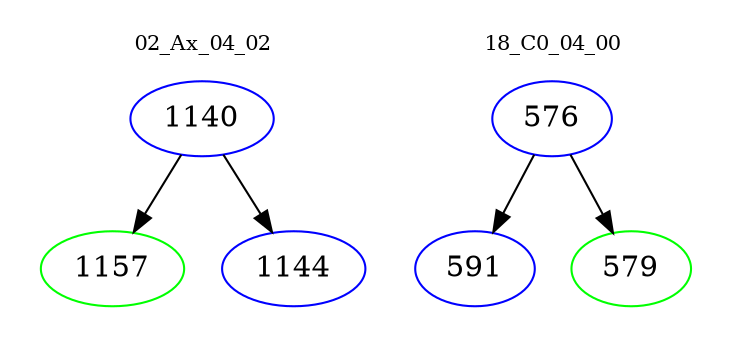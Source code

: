digraph{
subgraph cluster_0 {
color = white
label = "02_Ax_04_02";
fontsize=10;
T0_1140 [label="1140", color="blue"]
T0_1140 -> T0_1157 [color="black"]
T0_1157 [label="1157", color="green"]
T0_1140 -> T0_1144 [color="black"]
T0_1144 [label="1144", color="blue"]
}
subgraph cluster_1 {
color = white
label = "18_C0_04_00";
fontsize=10;
T1_576 [label="576", color="blue"]
T1_576 -> T1_591 [color="black"]
T1_591 [label="591", color="blue"]
T1_576 -> T1_579 [color="black"]
T1_579 [label="579", color="green"]
}
}
